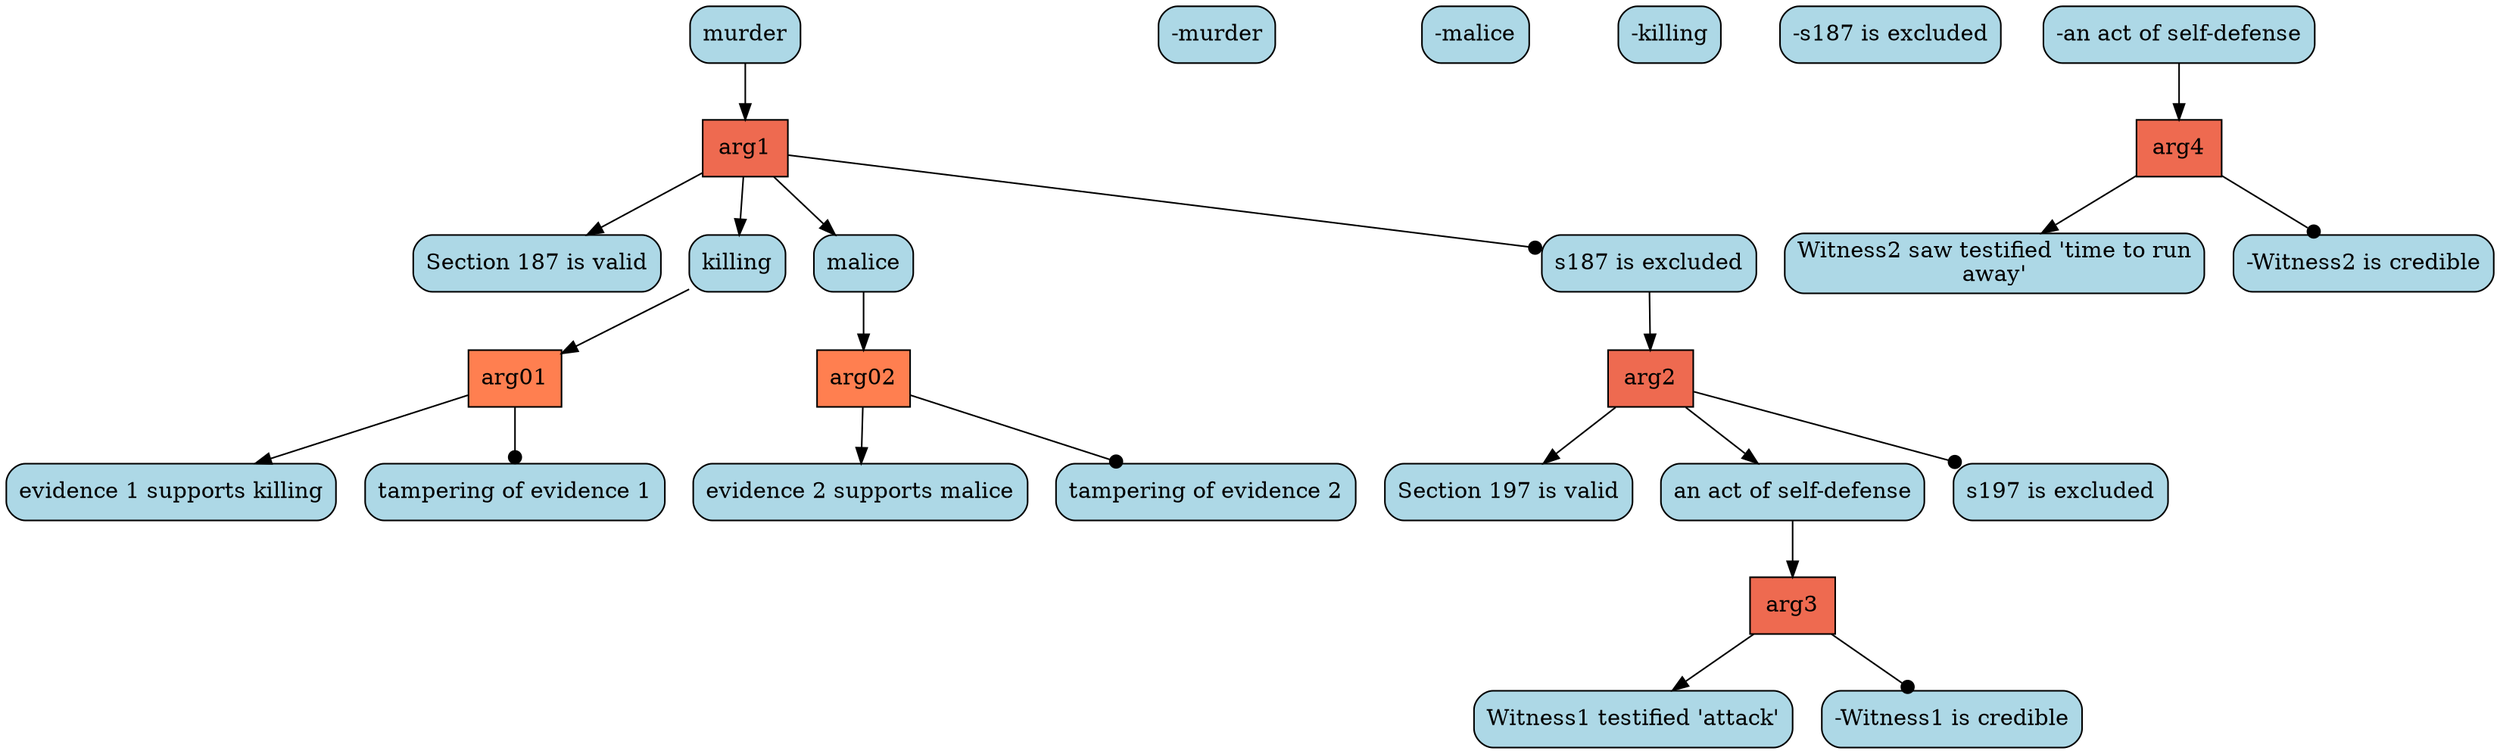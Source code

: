 digraph G{ 
"arg1" [color="black", fillcolor="coral2",fixedsize=false, shape=box, style="filled"]; 
"murder" [color="black", fillcolor="lightblue", fixedsize=false,  shape="box", style="rounded,filled"]; 
"-murder" [color="black", fillcolor="lightblue", fixedsize=false,  shape="box", style="rounded,filled"]; 
"Section 187 is valid" [color="black", fillcolor="lightblue", fixedsize=false,  shape="box", style="rounded,filled"]; 
"killing" [color="black", fillcolor="lightblue", fixedsize=false,  shape="box", style="rounded,filled"]; 
"malice" [color="black", fillcolor="lightblue", fixedsize=false,  shape="box", style="rounded,filled"]; 
"s187 is excluded" [color="black", fillcolor="lightblue", fixedsize=false,  shape="box", style="rounded,filled"]; 
"arg02" [color="black", fillcolor="coral",fixedsize=false, shape=box, style="filled"]; 
"-malice" [color="black", fillcolor="lightblue", fixedsize=false,  shape="box", style="rounded,filled"]; 
"evidence 2 supports malice" [color="black", fillcolor="lightblue", fixedsize=false,  shape="box", style="rounded,filled"]; 
"tampering of evidence 2" [color="black", fillcolor="lightblue", fixedsize=false,  shape="box", style="rounded,filled"]; 
"arg01" [color="black", fillcolor="coral",fixedsize=false, shape=box, style="filled"]; 
"-killing" [color="black", fillcolor="lightblue", fixedsize=false,  shape="box", style="rounded,filled"]; 
"evidence 1 supports killing" [color="black", fillcolor="lightblue", fixedsize=false,  shape="box", style="rounded,filled"]; 
"tampering of evidence 1" [color="black", fillcolor="lightblue", fixedsize=false,  shape="box", style="rounded,filled"]; 
"arg2" [color="black", fillcolor="coral2",fixedsize=false, shape=box, style="filled"]; 
"-s187 is excluded" [color="black", fillcolor="lightblue", fixedsize=false,  shape="box", style="rounded,filled"]; 
"Section 197 is valid" [color="black", fillcolor="lightblue", fixedsize=false,  shape="box", style="rounded,filled"]; 
"an act of self-defense" [color="black", fillcolor="lightblue", fixedsize=false,  shape="box", style="rounded,filled"]; 
"s197 is excluded" [color="black", fillcolor="lightblue", fixedsize=false,  shape="box", style="rounded,filled"]; 
"arg3" [color="black", fillcolor="coral2",fixedsize=false, shape=box, style="filled"]; 
"-an act of self-defense" [color="black", fillcolor="lightblue", fixedsize=false,  shape="box", style="rounded,filled"]; 
"Witness1 testified 'attack'" [color="black", fillcolor="lightblue", fixedsize=false,  shape="box", style="rounded,filled"]; 
"-Witness1 is credible" [color="black", fillcolor="lightblue", fixedsize=false,  shape="box", style="rounded,filled"]; 
"arg4" [color="black", fillcolor="coral2",fixedsize=false, shape=box, style="filled"]; 
"Witness2 saw testified 'time to run\naway'" [color="black", fillcolor="lightblue", fixedsize=false,  shape="box", style="rounded,filled"]; 
"-Witness2 is credible" [color="black", fillcolor="lightblue", fixedsize=false,  shape="box", style="rounded,filled"]; 
"murder" -> "arg1" ; 
"arg1" -> "Section 187 is valid" ; 
"arg1" -> "killing" ; 
"arg1" -> "malice" ; 
"arg1" -> "s187 is excluded" [arrowhead=dot] ; 
"malice" -> "arg02" ; 
"arg02" -> "evidence 2 supports malice" ; 
"arg02" -> "tampering of evidence 2" [arrowhead=dot] ; 
"killing" -> "arg01" ; 
"arg01" -> "evidence 1 supports killing" ; 
"arg01" -> "tampering of evidence 1" [arrowhead=dot] ; 
"s187 is excluded" -> "arg2" ; 
"arg2" -> "Section 197 is valid" ; 
"arg2" -> "an act of self-defense" ; 
"arg2" -> "s197 is excluded" [arrowhead=dot] ; 
"an act of self-defense" -> "arg3" ; 
"arg3" -> "Witness1 testified 'attack'" ; 
"arg3" -> "-Witness1 is credible" [arrowhead=dot] ; 
"-an act of self-defense" -> "arg4" ; 
"arg4" -> "Witness2 saw testified 'time to run\naway'" ; 
"arg4" -> "-Witness2 is credible" [arrowhead=dot] ; 
}
